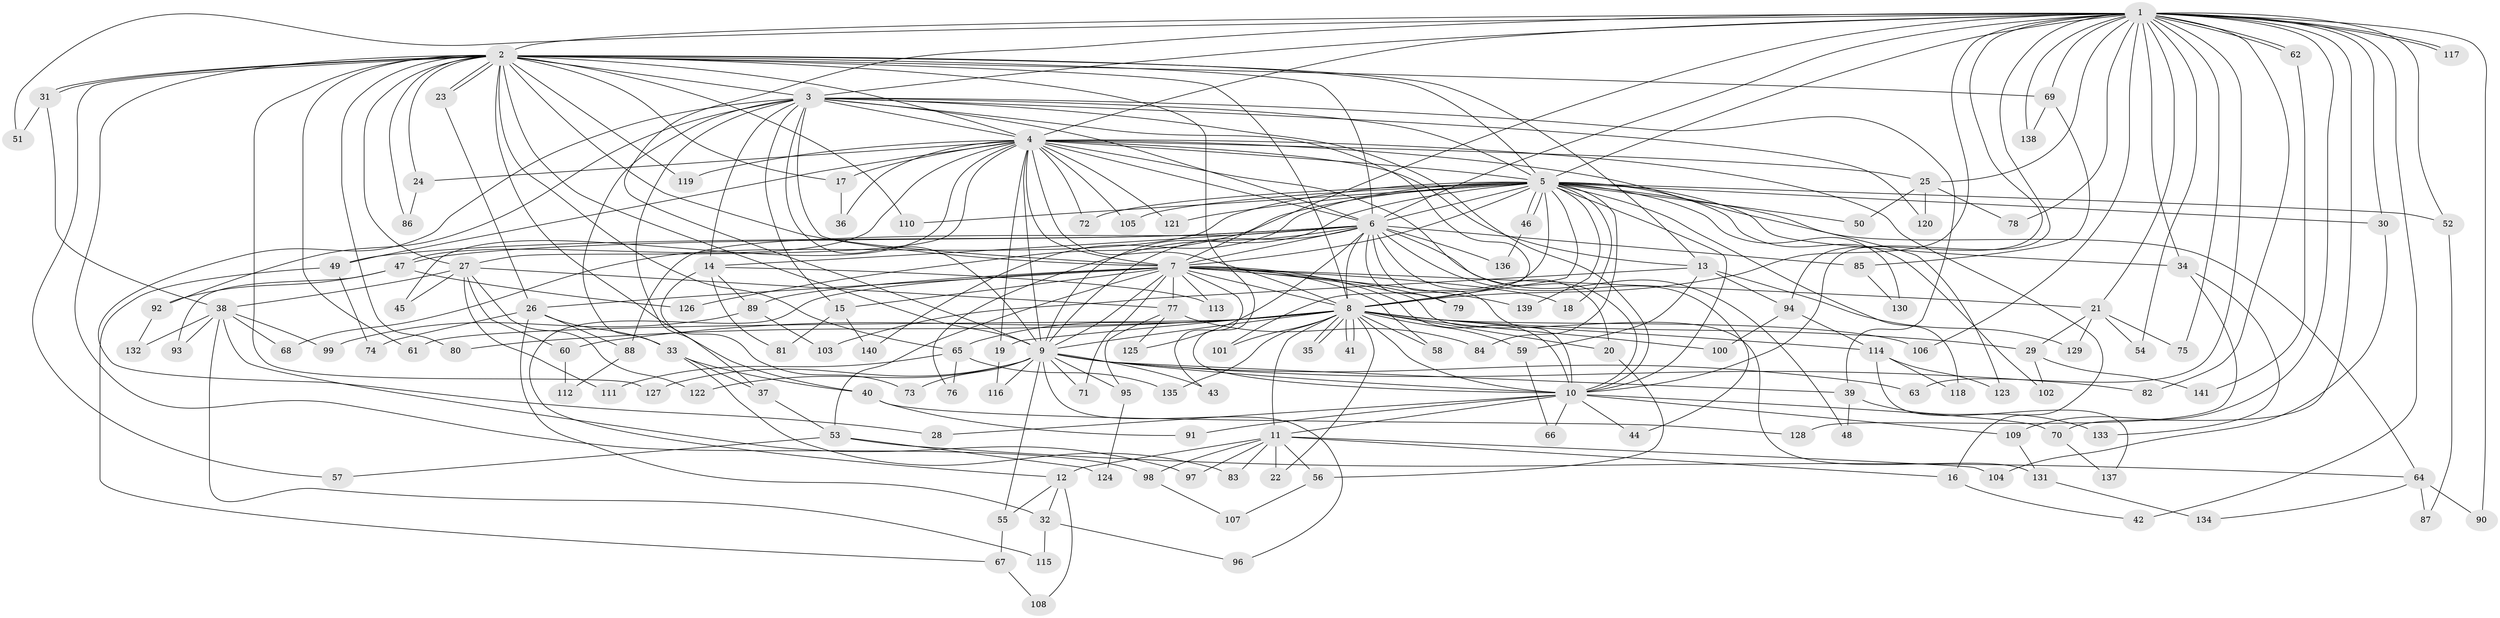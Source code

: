 // Generated by graph-tools (version 1.1) at 2025/01/03/09/25 03:01:32]
// undirected, 141 vertices, 307 edges
graph export_dot {
graph [start="1"]
  node [color=gray90,style=filled];
  1;
  2;
  3;
  4;
  5;
  6;
  7;
  8;
  9;
  10;
  11;
  12;
  13;
  14;
  15;
  16;
  17;
  18;
  19;
  20;
  21;
  22;
  23;
  24;
  25;
  26;
  27;
  28;
  29;
  30;
  31;
  32;
  33;
  34;
  35;
  36;
  37;
  38;
  39;
  40;
  41;
  42;
  43;
  44;
  45;
  46;
  47;
  48;
  49;
  50;
  51;
  52;
  53;
  54;
  55;
  56;
  57;
  58;
  59;
  60;
  61;
  62;
  63;
  64;
  65;
  66;
  67;
  68;
  69;
  70;
  71;
  72;
  73;
  74;
  75;
  76;
  77;
  78;
  79;
  80;
  81;
  82;
  83;
  84;
  85;
  86;
  87;
  88;
  89;
  90;
  91;
  92;
  93;
  94;
  95;
  96;
  97;
  98;
  99;
  100;
  101;
  102;
  103;
  104;
  105;
  106;
  107;
  108;
  109;
  110;
  111;
  112;
  113;
  114;
  115;
  116;
  117;
  118;
  119;
  120;
  121;
  122;
  123;
  124;
  125;
  126;
  127;
  128;
  129;
  130;
  131;
  132;
  133;
  134;
  135;
  136;
  137;
  138;
  139;
  140;
  141;
  1 -- 2;
  1 -- 3;
  1 -- 4;
  1 -- 5;
  1 -- 6;
  1 -- 7;
  1 -- 8;
  1 -- 9;
  1 -- 10;
  1 -- 21;
  1 -- 25;
  1 -- 30;
  1 -- 34;
  1 -- 42;
  1 -- 51;
  1 -- 52;
  1 -- 54;
  1 -- 62;
  1 -- 62;
  1 -- 63;
  1 -- 69;
  1 -- 70;
  1 -- 75;
  1 -- 78;
  1 -- 82;
  1 -- 90;
  1 -- 94;
  1 -- 106;
  1 -- 109;
  1 -- 117;
  1 -- 117;
  1 -- 138;
  2 -- 3;
  2 -- 4;
  2 -- 5;
  2 -- 6;
  2 -- 7;
  2 -- 8;
  2 -- 9;
  2 -- 10;
  2 -- 13;
  2 -- 17;
  2 -- 23;
  2 -- 23;
  2 -- 24;
  2 -- 27;
  2 -- 31;
  2 -- 31;
  2 -- 40;
  2 -- 57;
  2 -- 61;
  2 -- 65;
  2 -- 69;
  2 -- 80;
  2 -- 86;
  2 -- 98;
  2 -- 110;
  2 -- 119;
  2 -- 127;
  3 -- 4;
  3 -- 5;
  3 -- 6;
  3 -- 7;
  3 -- 8;
  3 -- 9;
  3 -- 10;
  3 -- 14;
  3 -- 15;
  3 -- 28;
  3 -- 33;
  3 -- 37;
  3 -- 39;
  3 -- 92;
  3 -- 120;
  4 -- 5;
  4 -- 6;
  4 -- 7;
  4 -- 8;
  4 -- 9;
  4 -- 10;
  4 -- 13;
  4 -- 16;
  4 -- 17;
  4 -- 19;
  4 -- 24;
  4 -- 25;
  4 -- 27;
  4 -- 36;
  4 -- 45;
  4 -- 47;
  4 -- 49;
  4 -- 72;
  4 -- 105;
  4 -- 119;
  4 -- 121;
  4 -- 123;
  5 -- 6;
  5 -- 7;
  5 -- 8;
  5 -- 9;
  5 -- 10;
  5 -- 18;
  5 -- 30;
  5 -- 34;
  5 -- 46;
  5 -- 46;
  5 -- 50;
  5 -- 52;
  5 -- 64;
  5 -- 68;
  5 -- 72;
  5 -- 84;
  5 -- 101;
  5 -- 102;
  5 -- 105;
  5 -- 110;
  5 -- 118;
  5 -- 121;
  5 -- 126;
  5 -- 130;
  5 -- 139;
  5 -- 140;
  6 -- 7;
  6 -- 8;
  6 -- 9;
  6 -- 10;
  6 -- 14;
  6 -- 20;
  6 -- 44;
  6 -- 47;
  6 -- 48;
  6 -- 49;
  6 -- 76;
  6 -- 79;
  6 -- 85;
  6 -- 88;
  6 -- 125;
  6 -- 136;
  7 -- 8;
  7 -- 9;
  7 -- 10;
  7 -- 12;
  7 -- 15;
  7 -- 18;
  7 -- 21;
  7 -- 26;
  7 -- 43;
  7 -- 53;
  7 -- 58;
  7 -- 71;
  7 -- 77;
  7 -- 79;
  7 -- 89;
  7 -- 113;
  7 -- 131;
  7 -- 139;
  8 -- 9;
  8 -- 10;
  8 -- 11;
  8 -- 19;
  8 -- 20;
  8 -- 22;
  8 -- 29;
  8 -- 35;
  8 -- 35;
  8 -- 41;
  8 -- 41;
  8 -- 58;
  8 -- 59;
  8 -- 60;
  8 -- 61;
  8 -- 65;
  8 -- 80;
  8 -- 100;
  8 -- 101;
  8 -- 106;
  8 -- 114;
  8 -- 135;
  9 -- 10;
  9 -- 39;
  9 -- 43;
  9 -- 55;
  9 -- 63;
  9 -- 71;
  9 -- 73;
  9 -- 82;
  9 -- 95;
  9 -- 96;
  9 -- 116;
  9 -- 122;
  9 -- 127;
  10 -- 11;
  10 -- 28;
  10 -- 44;
  10 -- 66;
  10 -- 70;
  10 -- 91;
  10 -- 109;
  11 -- 12;
  11 -- 16;
  11 -- 22;
  11 -- 56;
  11 -- 83;
  11 -- 97;
  11 -- 98;
  11 -- 104;
  12 -- 32;
  12 -- 55;
  12 -- 108;
  13 -- 59;
  13 -- 94;
  13 -- 103;
  13 -- 129;
  14 -- 73;
  14 -- 81;
  14 -- 89;
  14 -- 113;
  15 -- 81;
  15 -- 140;
  16 -- 42;
  17 -- 36;
  19 -- 116;
  20 -- 56;
  21 -- 29;
  21 -- 54;
  21 -- 75;
  21 -- 129;
  23 -- 26;
  24 -- 86;
  25 -- 50;
  25 -- 78;
  25 -- 120;
  26 -- 32;
  26 -- 33;
  26 -- 74;
  26 -- 88;
  27 -- 38;
  27 -- 45;
  27 -- 60;
  27 -- 77;
  27 -- 111;
  27 -- 122;
  29 -- 102;
  29 -- 141;
  30 -- 104;
  31 -- 38;
  31 -- 51;
  32 -- 96;
  32 -- 115;
  33 -- 37;
  33 -- 40;
  33 -- 83;
  34 -- 128;
  34 -- 133;
  37 -- 53;
  38 -- 68;
  38 -- 93;
  38 -- 97;
  38 -- 99;
  38 -- 115;
  38 -- 132;
  39 -- 48;
  39 -- 133;
  40 -- 91;
  40 -- 128;
  46 -- 136;
  47 -- 92;
  47 -- 93;
  47 -- 126;
  49 -- 67;
  49 -- 74;
  52 -- 87;
  53 -- 57;
  53 -- 64;
  53 -- 124;
  55 -- 67;
  56 -- 107;
  59 -- 66;
  60 -- 112;
  62 -- 141;
  64 -- 87;
  64 -- 90;
  64 -- 134;
  65 -- 76;
  65 -- 111;
  65 -- 135;
  67 -- 108;
  69 -- 85;
  69 -- 138;
  70 -- 137;
  77 -- 84;
  77 -- 95;
  77 -- 125;
  85 -- 130;
  88 -- 112;
  89 -- 99;
  89 -- 103;
  92 -- 132;
  94 -- 100;
  94 -- 114;
  95 -- 124;
  98 -- 107;
  109 -- 131;
  114 -- 118;
  114 -- 123;
  114 -- 137;
  131 -- 134;
}
